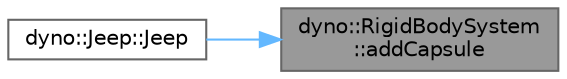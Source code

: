 digraph "dyno::RigidBodySystem::addCapsule"
{
 // LATEX_PDF_SIZE
  bgcolor="transparent";
  edge [fontname=Helvetica,fontsize=10,labelfontname=Helvetica,labelfontsize=10];
  node [fontname=Helvetica,fontsize=10,shape=box,height=0.2,width=0.4];
  rankdir="RL";
  Node1 [id="Node000001",label="dyno::RigidBodySystem\l::addCapsule",height=0.2,width=0.4,color="gray40", fillcolor="grey60", style="filled", fontcolor="black",tooltip=" "];
  Node1 -> Node2 [id="edge1_Node000001_Node000002",dir="back",color="steelblue1",style="solid",tooltip=" "];
  Node2 [id="Node000002",label="dyno::Jeep::Jeep",height=0.2,width=0.4,color="grey40", fillcolor="white", style="filled",URL="$classdyno_1_1_jeep.html#a2ea22ab83e9ce9596b453d8c178a3f53",tooltip=" "];
}
